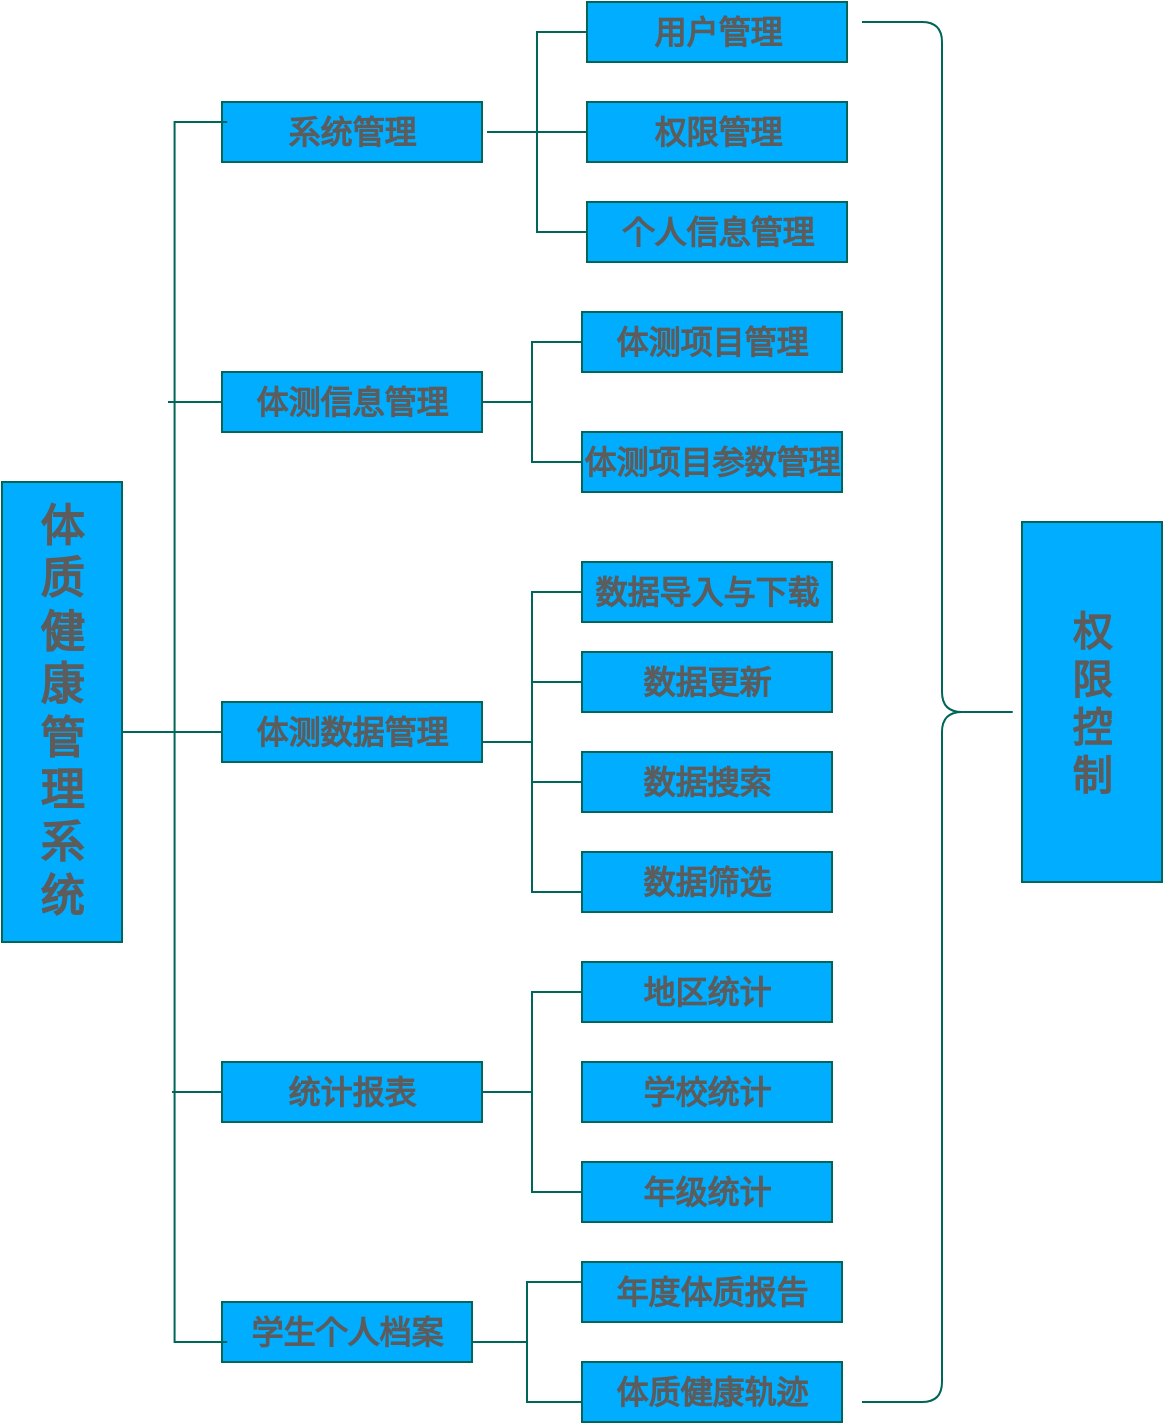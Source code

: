 <mxfile version="15.4.0" type="device"><diagram id="7CedZSIIq7cy8ChJJnPz" name="第 1 页"><mxGraphModel dx="1024" dy="592" grid="1" gridSize="10" guides="0" tooltips="1" connect="0" arrows="0" fold="1" page="1" pageScale="1" pageWidth="827" pageHeight="1169" math="0" shadow="0"><root><mxCell id="0"/><mxCell id="1" parent="0"/><mxCell id="YtAICZLH-aCG5AZ9dkFK-1" value="&lt;font style=&quot;font-size: 22px;&quot;&gt;体&lt;br style=&quot;font-size: 22px;&quot;&gt;质&lt;br style=&quot;font-size: 22px;&quot;&gt;健&lt;br style=&quot;font-size: 22px;&quot;&gt;康&lt;br style=&quot;font-size: 22px;&quot;&gt;管&lt;br style=&quot;font-size: 22px;&quot;&gt;理&lt;br style=&quot;font-size: 22px;&quot;&gt;系&lt;br style=&quot;font-size: 22px;&quot;&gt;统&lt;/font&gt;" style="rounded=0;whiteSpace=wrap;html=1;fillColor=#00ADFF;strokeColor=#006658;fontColor=#5C5C5C;fontSize=22;fontStyle=1" parent="1" vertex="1"><mxGeometry x="150" y="270" width="60" height="230" as="geometry"/></mxCell><mxCell id="YtAICZLH-aCG5AZ9dkFK-3" value="个人信息管理" style="rounded=0;whiteSpace=wrap;html=1;fillColor=#00ADFF;strokeColor=#006658;fontColor=#5C5C5C;fontSize=16;fontStyle=1" parent="1" vertex="1"><mxGeometry x="442.5" y="130" width="130" height="30" as="geometry"/></mxCell><mxCell id="YtAICZLH-aCG5AZ9dkFK-4" value="权限管理" style="rounded=0;whiteSpace=wrap;html=1;fillColor=#00ADFF;strokeColor=#006658;fontColor=#5C5C5C;fontSize=16;fontStyle=1" parent="1" vertex="1"><mxGeometry x="442.5" y="80" width="130" height="30" as="geometry"/></mxCell><mxCell id="YtAICZLH-aCG5AZ9dkFK-5" value="用户管理" style="rounded=0;whiteSpace=wrap;html=1;fillColor=#00ADFF;strokeColor=#006658;fontSize=16;fontColor=#5C5C5C;fontStyle=1" parent="1" vertex="1"><mxGeometry x="442.5" y="30" width="130" height="30" as="geometry"/></mxCell><mxCell id="YtAICZLH-aCG5AZ9dkFK-7" value="体测信息管理" style="rounded=0;whiteSpace=wrap;html=1;fillColor=#00ADFF;strokeColor=#006658;fontColor=#5C5C5C;fontSize=16;fontStyle=1" parent="1" vertex="1"><mxGeometry x="260" y="215" width="130" height="30" as="geometry"/></mxCell><mxCell id="YtAICZLH-aCG5AZ9dkFK-11" value="体测项目参数管理" style="rounded=0;whiteSpace=wrap;html=1;fillColor=#00ADFF;strokeColor=#006658;fontColor=#5C5C5C;fontSize=16;fontStyle=1" parent="1" vertex="1"><mxGeometry x="440" y="245" width="130" height="30" as="geometry"/></mxCell><mxCell id="YtAICZLH-aCG5AZ9dkFK-12" value="体测项目管理" style="rounded=0;whiteSpace=wrap;html=1;fillColor=#00ADFF;strokeColor=#006658;fontColor=#5C5C5C;fontSize=16;fontStyle=1" parent="1" vertex="1"><mxGeometry x="440" y="185" width="130" height="30" as="geometry"/></mxCell><mxCell id="YtAICZLH-aCG5AZ9dkFK-13" value="系统管理" style="rounded=0;whiteSpace=wrap;html=1;fillColor=#00ADFF;strokeColor=#006658;fontColor=#5C5C5C;fontSize=16;fontStyle=1" parent="1" vertex="1"><mxGeometry x="260" y="80" width="130" height="30" as="geometry"/></mxCell><mxCell id="YtAICZLH-aCG5AZ9dkFK-14" value="统计报表" style="rounded=0;whiteSpace=wrap;html=1;fillColor=#00ADFF;strokeColor=#006658;fontColor=#5C5C5C;fontSize=16;fontStyle=1" parent="1" vertex="1"><mxGeometry x="260" y="560" width="130" height="30" as="geometry"/></mxCell><mxCell id="YtAICZLH-aCG5AZ9dkFK-15" value="体测数据管理" style="rounded=0;whiteSpace=wrap;html=1;fillColor=#00ADFF;strokeColor=#006658;fontColor=#5C5C5C;fontSize=16;fontStyle=1" parent="1" vertex="1"><mxGeometry x="260" y="380" width="130" height="30" as="geometry"/></mxCell><mxCell id="YtAICZLH-aCG5AZ9dkFK-17" value="数据搜索" style="rounded=0;whiteSpace=wrap;html=1;fillColor=#00ADFF;strokeColor=#006658;fontColor=#5C5C5C;fontSize=16;fontStyle=1" parent="1" vertex="1"><mxGeometry x="440" y="405" width="125" height="30" as="geometry"/></mxCell><mxCell id="YtAICZLH-aCG5AZ9dkFK-18" value="数据更新" style="rounded=0;whiteSpace=wrap;html=1;fillColor=#00ADFF;strokeColor=#006658;fontColor=#5C5C5C;fontSize=16;fontStyle=1" parent="1" vertex="1"><mxGeometry x="440" y="355" width="125" height="30" as="geometry"/></mxCell><mxCell id="YtAICZLH-aCG5AZ9dkFK-19" value="数据导入与下载" style="rounded=0;whiteSpace=wrap;html=1;fillColor=#00ADFF;strokeColor=#006658;fontColor=#5C5C5C;fontSize=16;fontStyle=1" parent="1" vertex="1"><mxGeometry x="440" y="310" width="125" height="30" as="geometry"/></mxCell><mxCell id="YtAICZLH-aCG5AZ9dkFK-20" value="学生个人档案" style="rounded=0;whiteSpace=wrap;html=1;fillColor=#00ADFF;strokeColor=#006658;fontColor=#5C5C5C;fontSize=16;fontStyle=1" parent="1" vertex="1"><mxGeometry x="260" y="680" width="125" height="30" as="geometry"/></mxCell><mxCell id="YtAICZLH-aCG5AZ9dkFK-21" style="edgeStyle=orthogonalEdgeStyle;rounded=0;orthogonalLoop=1;jettySize=auto;html=1;exitX=0.5;exitY=1;exitDx=0;exitDy=0;strokeColor=#006658;fontColor=#5C5C5C;fontSize=16;fontStyle=1" parent="1" source="YtAICZLH-aCG5AZ9dkFK-18" target="YtAICZLH-aCG5AZ9dkFK-18" edge="1"><mxGeometry relative="1" as="geometry"/></mxCell><mxCell id="YtAICZLH-aCG5AZ9dkFK-28" value="" style="line;strokeWidth=1;direction=south;html=1;fillColor=none;strokeColor=#006658;fontColor=#5C5C5C;fontSize=16;fontStyle=1" parent="1" vertex="1"><mxGeometry x="225" y="165" height="160" as="geometry"/></mxCell><mxCell id="YtAICZLH-aCG5AZ9dkFK-33" value="" style="strokeWidth=1;html=1;shape=mxgraph.flowchart.annotation_2;align=left;labelPosition=right;pointerEvents=1;fillColor=none;aspect=fixed;strokeColor=#006658;fontColor=#5C5C5C;fontSize=16;fontStyle=1" parent="1" vertex="1"><mxGeometry x="210" y="90" width="52.58" height="610" as="geometry"/></mxCell><mxCell id="YtAICZLH-aCG5AZ9dkFK-37" value="" style="line;strokeWidth=1;html=1;fillColor=none;strokeColor=#006658;fontColor=#5C5C5C;fontSize=16;fontStyle=1" parent="1" vertex="1"><mxGeometry x="415" y="90" width="27.5" height="10" as="geometry"/></mxCell><mxCell id="YtAICZLH-aCG5AZ9dkFK-42" value="" style="line;strokeWidth=1;html=1;fillColor=none;verticalAlign=top;strokeColor=#006658;fontColor=#5C5C5C;fontSize=16;fontStyle=1" parent="1" vertex="1"><mxGeometry x="233" y="225" width="27" height="10" as="geometry"/></mxCell><mxCell id="YtAICZLH-aCG5AZ9dkFK-44" value="" style="strokeWidth=1;html=1;shape=mxgraph.flowchart.annotation_2;align=left;labelPosition=right;pointerEvents=1;fillColor=none;strokeColor=#006658;fontColor=#5C5C5C;fontSize=16;fontStyle=1" parent="1" vertex="1"><mxGeometry x="392.5" y="45" width="50" height="100" as="geometry"/></mxCell><mxCell id="YtAICZLH-aCG5AZ9dkFK-49" value="" style="strokeWidth=1;html=1;shape=mxgraph.flowchart.annotation_2;align=left;labelPosition=right;pointerEvents=1;fillColor=none;strokeColor=#006658;fontColor=#5C5C5C;fontSize=16;fontStyle=1" parent="1" vertex="1"><mxGeometry x="390" y="200" width="50" height="60" as="geometry"/></mxCell><mxCell id="YtAICZLH-aCG5AZ9dkFK-51" value="数据筛选" style="rounded=0;whiteSpace=wrap;html=1;fillColor=#00ADFF;strokeColor=#006658;fontColor=#5C5C5C;fontSize=16;fontStyle=1" parent="1" vertex="1"><mxGeometry x="440" y="455" width="125" height="30" as="geometry"/></mxCell><mxCell id="YtAICZLH-aCG5AZ9dkFK-52" value="" style="strokeWidth=1;html=1;shape=mxgraph.flowchart.annotation_2;align=left;labelPosition=right;pointerEvents=1;fillColor=none;fontSize=16;strokeColor=#006658;fontColor=#5C5C5C;fontStyle=1" parent="1" vertex="1"><mxGeometry x="390" y="325" width="50" height="150" as="geometry"/></mxCell><mxCell id="YtAICZLH-aCG5AZ9dkFK-54" value="学校统计" style="rounded=0;whiteSpace=wrap;html=1;fillColor=#00ADFF;strokeColor=#006658;fontColor=#5C5C5C;fontSize=16;fontStyle=1" parent="1" vertex="1"><mxGeometry x="440" y="560" width="125" height="30" as="geometry"/></mxCell><mxCell id="YtAICZLH-aCG5AZ9dkFK-55" value="地区统计" style="rounded=0;whiteSpace=wrap;html=1;fillColor=#00ADFF;strokeColor=#006658;fontColor=#5C5C5C;fontSize=16;fontStyle=1" parent="1" vertex="1"><mxGeometry x="440" y="510" width="125" height="30" as="geometry"/></mxCell><mxCell id="YtAICZLH-aCG5AZ9dkFK-56" value="年级统计" style="rounded=0;whiteSpace=wrap;html=1;fillColor=#00ADFF;strokeColor=#006658;fontColor=#5C5C5C;fontSize=16;fontStyle=1" parent="1" vertex="1"><mxGeometry x="440" y="610" width="125" height="30" as="geometry"/></mxCell><mxCell id="YtAICZLH-aCG5AZ9dkFK-57" value="" style="strokeWidth=1;html=1;shape=mxgraph.flowchart.annotation_2;align=left;labelPosition=right;pointerEvents=1;fontSize=16;fillColor=none;strokeColor=#006658;fontColor=#5C5C5C;fontStyle=1" parent="1" vertex="1"><mxGeometry x="390" y="525" width="50" height="100" as="geometry"/></mxCell><mxCell id="YtAICZLH-aCG5AZ9dkFK-59" value="体质健康轨迹" style="rounded=0;whiteSpace=wrap;html=1;fillColor=#00ADFF;strokeColor=#006658;fontColor=#5C5C5C;fontSize=16;fontStyle=1" parent="1" vertex="1"><mxGeometry x="440" y="710" width="130" height="30" as="geometry"/></mxCell><mxCell id="YtAICZLH-aCG5AZ9dkFK-60" value="年度体质报告" style="rounded=0;whiteSpace=wrap;html=1;fillColor=#00ADFF;strokeColor=#006658;fontColor=#5C5C5C;fontSize=16;fontStyle=1" parent="1" vertex="1"><mxGeometry x="440" y="660" width="130" height="30" as="geometry"/></mxCell><mxCell id="YtAICZLH-aCG5AZ9dkFK-61" value="" style="line;strokeWidth=1;html=1;fontSize=16;fillColor=none;verticalAlign=top;strokeColor=#006658;fontColor=#5C5C5C;fontStyle=1" parent="1" vertex="1"><mxGeometry x="230" y="390" width="30" height="10" as="geometry"/></mxCell><mxCell id="YtAICZLH-aCG5AZ9dkFK-62" value="" style="line;strokeWidth=1;html=1;fontSize=16;fillColor=none;verticalAlign=top;strokeColor=#006658;fontColor=#5C5C5C;fontStyle=1" parent="1" vertex="1"><mxGeometry x="415" y="415" width="25" height="10" as="geometry"/></mxCell><mxCell id="YtAICZLH-aCG5AZ9dkFK-63" value="" style="strokeWidth=1;html=1;shape=mxgraph.flowchart.annotation_2;align=left;labelPosition=right;pointerEvents=1;fontSize=16;fillColor=none;strokeColor=#006658;fontColor=#5C5C5C;fontStyle=1" parent="1" vertex="1"><mxGeometry x="385" y="670" width="55" height="60" as="geometry"/></mxCell><mxCell id="YtAICZLH-aCG5AZ9dkFK-67" value="" style="line;strokeWidth=1;html=1;fontSize=16;fillColor=none;verticalAlign=top;strokeColor=#006658;fontColor=#5C5C5C;fontStyle=1" parent="1" vertex="1"><mxGeometry x="415" y="365" width="25" height="10" as="geometry"/></mxCell><mxCell id="YtAICZLH-aCG5AZ9dkFK-69" value="" style="shape=curlyBracket;whiteSpace=wrap;html=1;rounded=1;flipH=1;sketch=0;fontColor=#5C5C5C;strokeColor=#006658;fillColor=#00ADFF;size=0.5;fontSize=16;fontStyle=1" parent="1" vertex="1"><mxGeometry x="580" y="40" width="80" height="690" as="geometry"/></mxCell><mxCell id="YtAICZLH-aCG5AZ9dkFK-70" value="" style="line;strokeWidth=1;html=1;rounded=0;sketch=0;fontColor=#5C5C5C;fillColor=#21C0A5;strokeColor=#006658;fontSize=16;fontStyle=1" parent="1" vertex="1"><mxGeometry x="235" y="570" width="25" height="10" as="geometry"/></mxCell><mxCell id="YtAICZLH-aCG5AZ9dkFK-71" value="&lt;font style=&quot;font-size: 20px;&quot;&gt;权&lt;br style=&quot;font-size: 20px;&quot;&gt;限&lt;br style=&quot;font-size: 20px;&quot;&gt;控&lt;br style=&quot;font-size: 20px;&quot;&gt;制&lt;/font&gt;" style="rounded=0;whiteSpace=wrap;html=1;sketch=0;fontColor=#5C5C5C;strokeColor=#006658;fillColor=#00ADFF;fontSize=20;fontStyle=1" parent="1" vertex="1"><mxGeometry x="660" y="290" width="70" height="180" as="geometry"/></mxCell></root></mxGraphModel></diagram></mxfile>